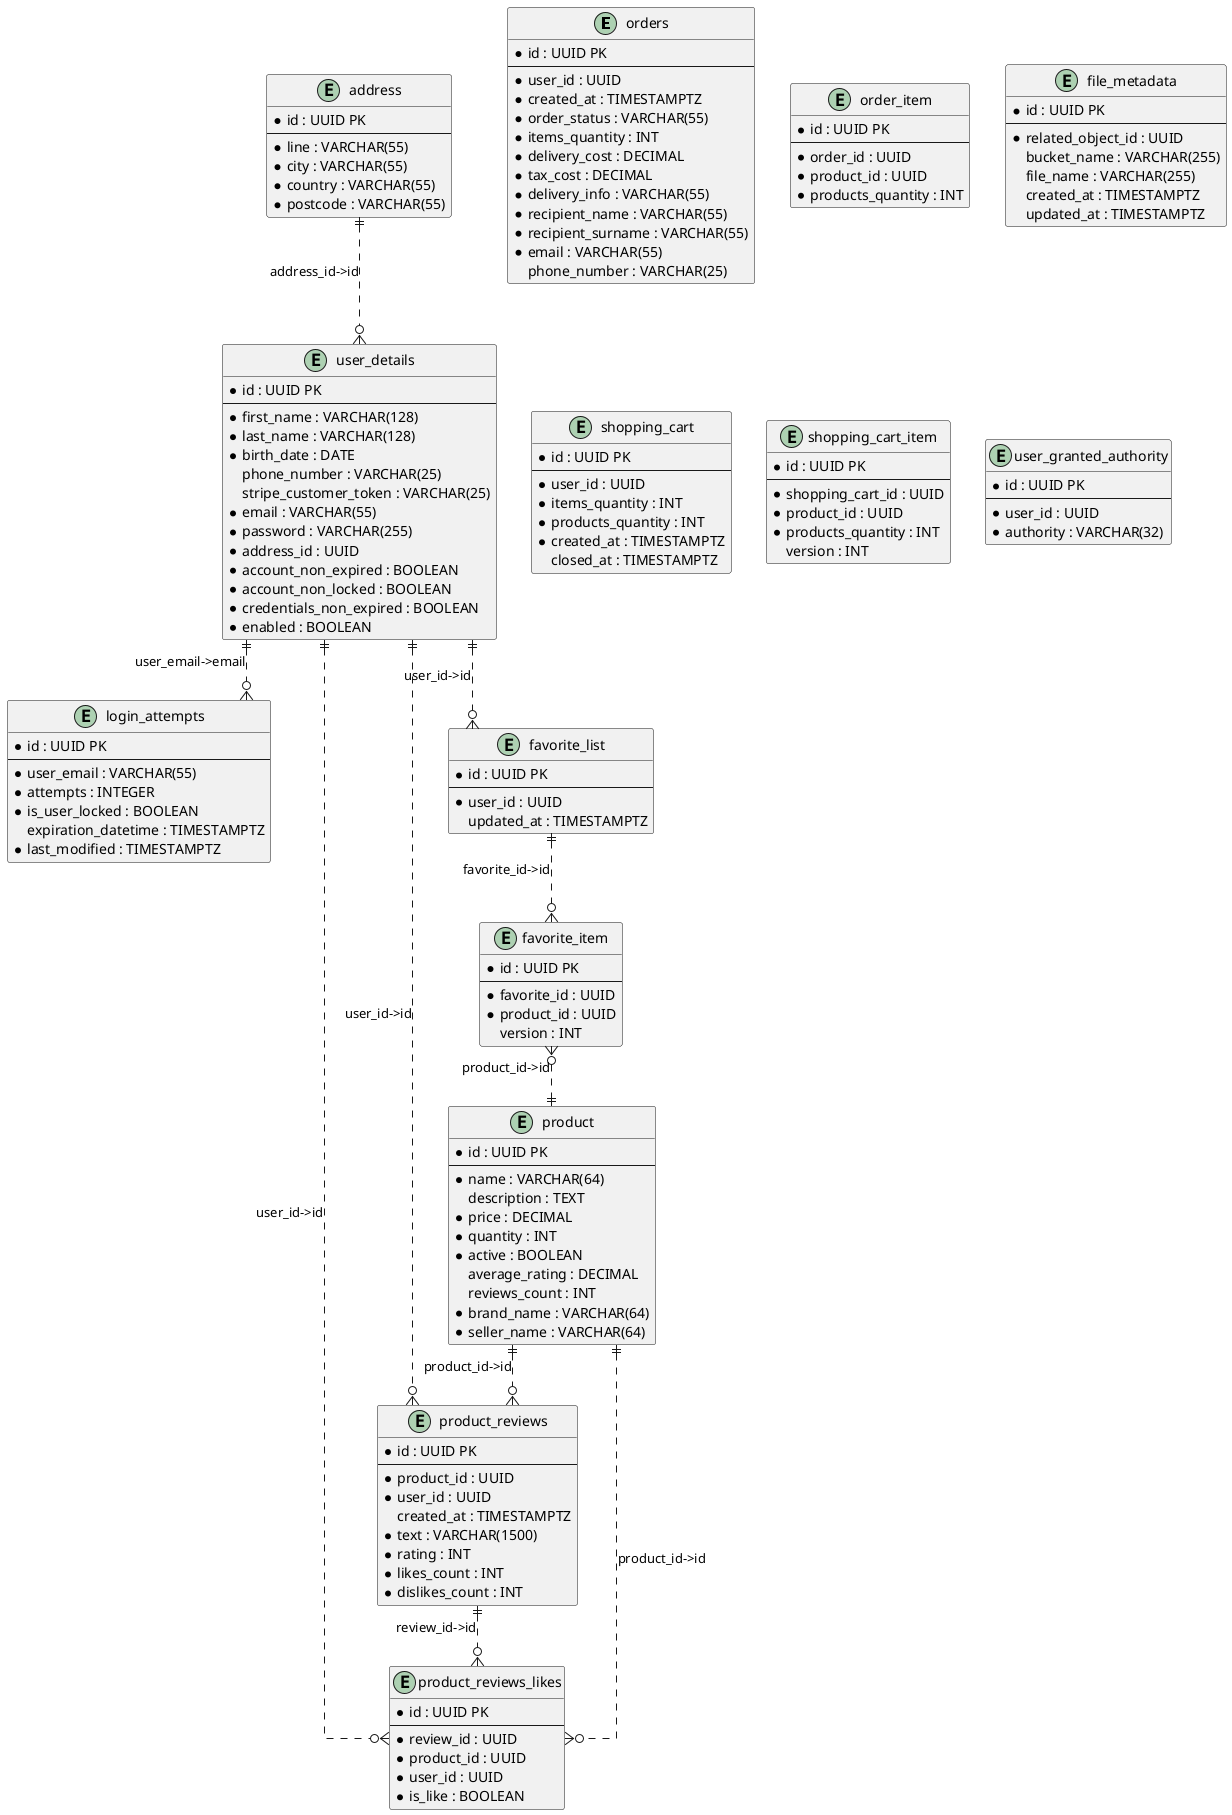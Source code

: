@startuml
' hide the spot
' hide circle

' avoid problems with angled crows feet
skinparam linetype ortho

entity "orders" {
 *id : UUID PK
 --
 *user_id : UUID
 *created_at : TIMESTAMPTZ
 *order_status : VARCHAR(55)
 *items_quantity : INT
 *delivery_cost : DECIMAL
 *tax_cost : DECIMAL
 *delivery_info : VARCHAR(55)
 *recipient_name : VARCHAR(55)
 *recipient_surname : VARCHAR(55)
 *email : VARCHAR(55)
 phone_number : VARCHAR(25)
}

entity "order_item" {
 *id : UUID PK
 --
 *order_id : UUID
 *product_id : UUID
 *products_quantity : INT
}

entity "login_attempts" {
 *id : UUID PK
 --
 *user_email : VARCHAR(55)
 *attempts : INTEGER
 *is_user_locked : BOOLEAN
 expiration_datetime : TIMESTAMPTZ
 *last_modified : TIMESTAMPTZ
}

entity "product_reviews" {
 *id : UUID PK
 --
 *product_id : UUID
 *user_id : UUID
 created_at : TIMESTAMPTZ
 *text : VARCHAR(1500)
 *rating : INT
 *likes_count : INT
 *dislikes_count : INT
}

entity "product_reviews_likes" {
 *id : UUID PK
 --
 *review_id : UUID
 *product_id : UUID
 *user_id : UUID
 *is_like : BOOLEAN
}

entity "file_metadata" {
 *id : UUID PK
 --
 *related_object_id : UUID
 bucket_name : VARCHAR(255)
 file_name : VARCHAR(255)
 created_at : TIMESTAMPTZ
 updated_at : TIMESTAMPTZ
}

entity "product" {
 *id : UUID PK
 --
 *name : VARCHAR(64)
 description : TEXT
 *price : DECIMAL
 *quantity : INT
 *active : BOOLEAN
 average_rating : DECIMAL
 reviews_count : INT
 *brand_name : VARCHAR(64)
 *seller_name : VARCHAR(64)
}

entity "shopping_cart" {
 *id : UUID PK
 --
 *user_id : UUID
 *items_quantity : INT
 *products_quantity : INT
 *created_at : TIMESTAMPTZ
 closed_at : TIMESTAMPTZ
}

entity "shopping_cart_item" {
 *id : UUID PK
 --
 *shopping_cart_id : UUID
 *product_id : UUID
 *products_quantity : INT
 version : INT
}

entity "favorite_list" {
 *id : UUID PK
 --
 *user_id : UUID
 updated_at : TIMESTAMPTZ
}

entity "favorite_item" {
 *id : UUID PK
 --
 *favorite_id : UUID
 *product_id : UUID
 version : INT
}

entity "address" {
 *id : UUID PK
 --
 *line : VARCHAR(55)
 *city : VARCHAR(55)
 *country : VARCHAR(55)
 *postcode : VARCHAR(55)
}

entity "user_granted_authority" as ua {
 *id : UUID PK
 --
 *user_id : UUID
 *authority : VARCHAR(32)
}

entity "user_details" {
 *id : UUID PK
 --
 *first_name : VARCHAR(128)
 *last_name : VARCHAR(128)
 *birth_date : DATE
 phone_number : VARCHAR(25)
 stripe_customer_token : VARCHAR(25)
 *email : VARCHAR(55)
 *password : VARCHAR(255)
 *address_id : UUID
 *account_non_expired : BOOLEAN
 *account_non_locked : BOOLEAN
 *credentials_non_expired : BOOLEAN
 *enabled : BOOLEAN
}

"user_details" ||..o{ "login_attempts" : user_email->email
"user_details" ||..o{ "product_reviews" : user_id->id

"product" ||..o{ "product_reviews" : product_id->id

"product_reviews" ||..o{ "product_reviews_likes" : review_id->id
"product" ||..o{ "product_reviews_likes" : product_id->id
"user_details" ||..o{ "product_reviews_likes" : user_id->id

"user_details" ||..o{ "favorite_list" : user_id->id

"favorite_list" ||..o{ "favorite_item" : favorite_id->id
"product" ||.up.o{ "favorite_item" : product_id->id

"address" ||..o{ "user_details" : address_id->id

@enduml